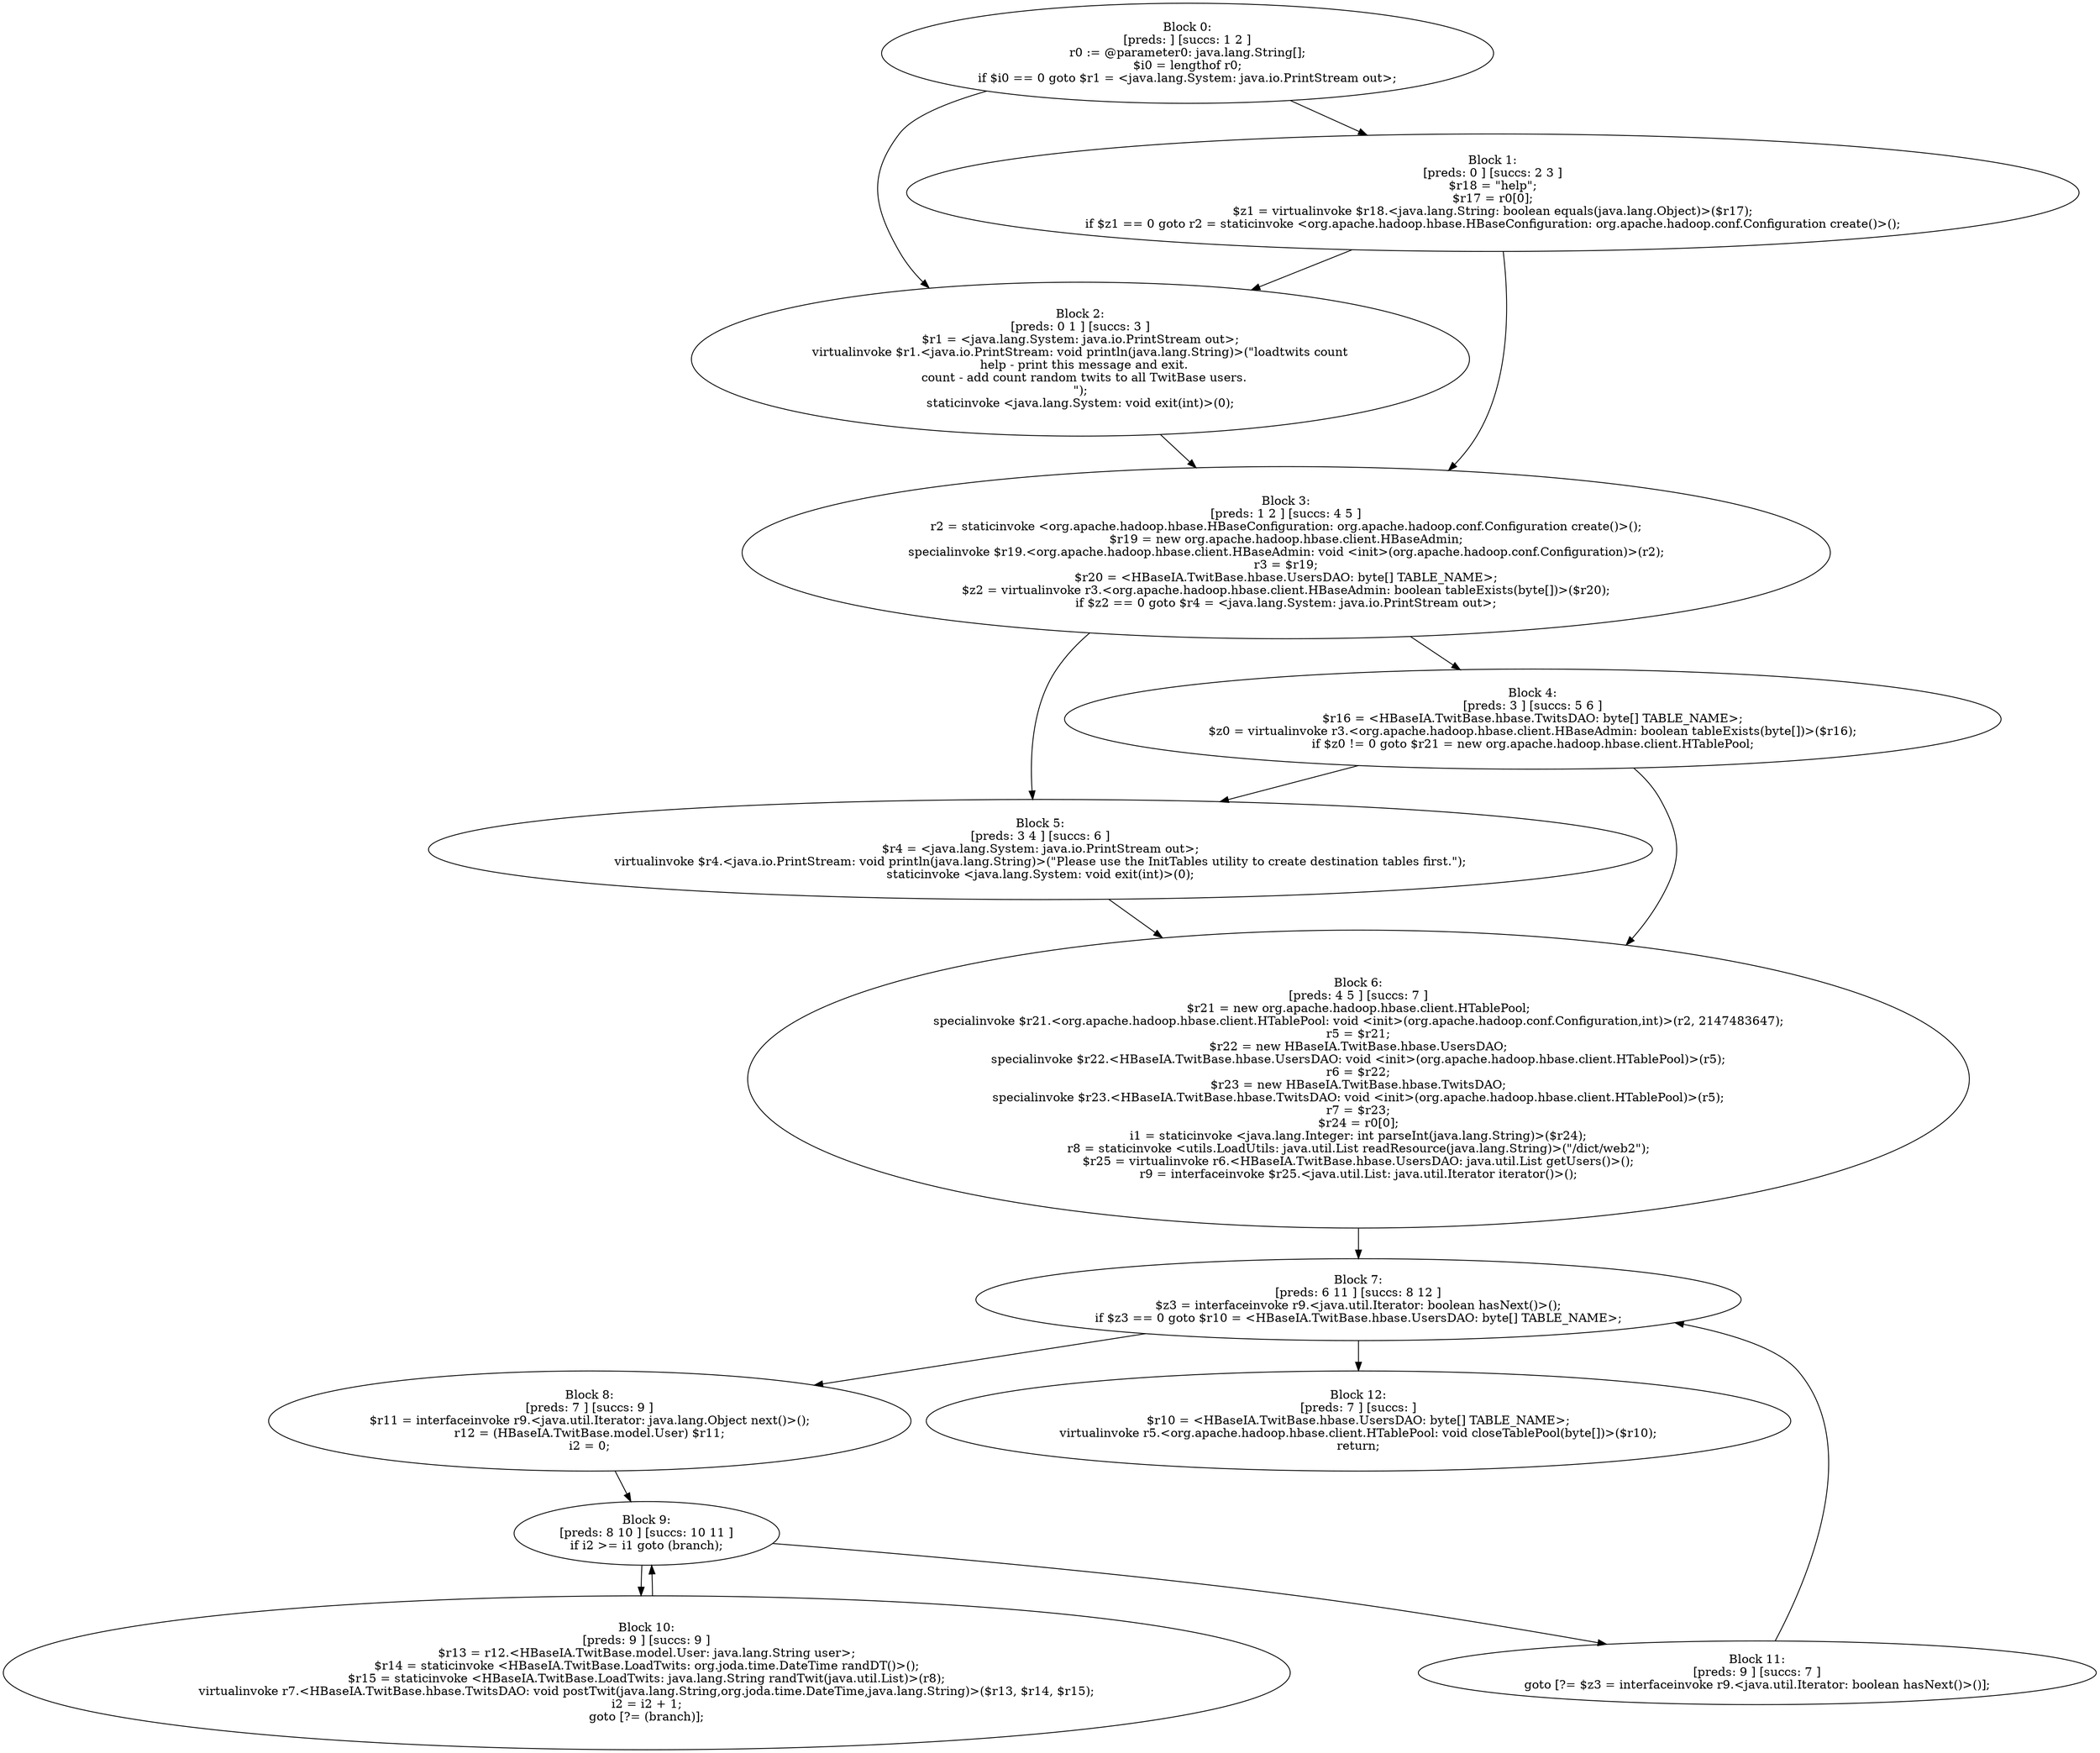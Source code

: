 digraph "unitGraph" {
    "Block 0:
[preds: ] [succs: 1 2 ]
r0 := @parameter0: java.lang.String[];
$i0 = lengthof r0;
if $i0 == 0 goto $r1 = <java.lang.System: java.io.PrintStream out>;
"
    "Block 1:
[preds: 0 ] [succs: 2 3 ]
$r18 = \"help\";
$r17 = r0[0];
$z1 = virtualinvoke $r18.<java.lang.String: boolean equals(java.lang.Object)>($r17);
if $z1 == 0 goto r2 = staticinvoke <org.apache.hadoop.hbase.HBaseConfiguration: org.apache.hadoop.conf.Configuration create()>();
"
    "Block 2:
[preds: 0 1 ] [succs: 3 ]
$r1 = <java.lang.System: java.io.PrintStream out>;
virtualinvoke $r1.<java.io.PrintStream: void println(java.lang.String)>(\"loadtwits count\n  help - print this message and exit.\n  count - add count random twits to all TwitBase users.\n\");
staticinvoke <java.lang.System: void exit(int)>(0);
"
    "Block 3:
[preds: 1 2 ] [succs: 4 5 ]
r2 = staticinvoke <org.apache.hadoop.hbase.HBaseConfiguration: org.apache.hadoop.conf.Configuration create()>();
$r19 = new org.apache.hadoop.hbase.client.HBaseAdmin;
specialinvoke $r19.<org.apache.hadoop.hbase.client.HBaseAdmin: void <init>(org.apache.hadoop.conf.Configuration)>(r2);
r3 = $r19;
$r20 = <HBaseIA.TwitBase.hbase.UsersDAO: byte[] TABLE_NAME>;
$z2 = virtualinvoke r3.<org.apache.hadoop.hbase.client.HBaseAdmin: boolean tableExists(byte[])>($r20);
if $z2 == 0 goto $r4 = <java.lang.System: java.io.PrintStream out>;
"
    "Block 4:
[preds: 3 ] [succs: 5 6 ]
$r16 = <HBaseIA.TwitBase.hbase.TwitsDAO: byte[] TABLE_NAME>;
$z0 = virtualinvoke r3.<org.apache.hadoop.hbase.client.HBaseAdmin: boolean tableExists(byte[])>($r16);
if $z0 != 0 goto $r21 = new org.apache.hadoop.hbase.client.HTablePool;
"
    "Block 5:
[preds: 3 4 ] [succs: 6 ]
$r4 = <java.lang.System: java.io.PrintStream out>;
virtualinvoke $r4.<java.io.PrintStream: void println(java.lang.String)>(\"Please use the InitTables utility to create destination tables first.\");
staticinvoke <java.lang.System: void exit(int)>(0);
"
    "Block 6:
[preds: 4 5 ] [succs: 7 ]
$r21 = new org.apache.hadoop.hbase.client.HTablePool;
specialinvoke $r21.<org.apache.hadoop.hbase.client.HTablePool: void <init>(org.apache.hadoop.conf.Configuration,int)>(r2, 2147483647);
r5 = $r21;
$r22 = new HBaseIA.TwitBase.hbase.UsersDAO;
specialinvoke $r22.<HBaseIA.TwitBase.hbase.UsersDAO: void <init>(org.apache.hadoop.hbase.client.HTablePool)>(r5);
r6 = $r22;
$r23 = new HBaseIA.TwitBase.hbase.TwitsDAO;
specialinvoke $r23.<HBaseIA.TwitBase.hbase.TwitsDAO: void <init>(org.apache.hadoop.hbase.client.HTablePool)>(r5);
r7 = $r23;
$r24 = r0[0];
i1 = staticinvoke <java.lang.Integer: int parseInt(java.lang.String)>($r24);
r8 = staticinvoke <utils.LoadUtils: java.util.List readResource(java.lang.String)>(\"/dict/web2\");
$r25 = virtualinvoke r6.<HBaseIA.TwitBase.hbase.UsersDAO: java.util.List getUsers()>();
r9 = interfaceinvoke $r25.<java.util.List: java.util.Iterator iterator()>();
"
    "Block 7:
[preds: 6 11 ] [succs: 8 12 ]
$z3 = interfaceinvoke r9.<java.util.Iterator: boolean hasNext()>();
if $z3 == 0 goto $r10 = <HBaseIA.TwitBase.hbase.UsersDAO: byte[] TABLE_NAME>;
"
    "Block 8:
[preds: 7 ] [succs: 9 ]
$r11 = interfaceinvoke r9.<java.util.Iterator: java.lang.Object next()>();
r12 = (HBaseIA.TwitBase.model.User) $r11;
i2 = 0;
"
    "Block 9:
[preds: 8 10 ] [succs: 10 11 ]
if i2 >= i1 goto (branch);
"
    "Block 10:
[preds: 9 ] [succs: 9 ]
$r13 = r12.<HBaseIA.TwitBase.model.User: java.lang.String user>;
$r14 = staticinvoke <HBaseIA.TwitBase.LoadTwits: org.joda.time.DateTime randDT()>();
$r15 = staticinvoke <HBaseIA.TwitBase.LoadTwits: java.lang.String randTwit(java.util.List)>(r8);
virtualinvoke r7.<HBaseIA.TwitBase.hbase.TwitsDAO: void postTwit(java.lang.String,org.joda.time.DateTime,java.lang.String)>($r13, $r14, $r15);
i2 = i2 + 1;
goto [?= (branch)];
"
    "Block 11:
[preds: 9 ] [succs: 7 ]
goto [?= $z3 = interfaceinvoke r9.<java.util.Iterator: boolean hasNext()>()];
"
    "Block 12:
[preds: 7 ] [succs: ]
$r10 = <HBaseIA.TwitBase.hbase.UsersDAO: byte[] TABLE_NAME>;
virtualinvoke r5.<org.apache.hadoop.hbase.client.HTablePool: void closeTablePool(byte[])>($r10);
return;
"
    "Block 0:
[preds: ] [succs: 1 2 ]
r0 := @parameter0: java.lang.String[];
$i0 = lengthof r0;
if $i0 == 0 goto $r1 = <java.lang.System: java.io.PrintStream out>;
"->"Block 1:
[preds: 0 ] [succs: 2 3 ]
$r18 = \"help\";
$r17 = r0[0];
$z1 = virtualinvoke $r18.<java.lang.String: boolean equals(java.lang.Object)>($r17);
if $z1 == 0 goto r2 = staticinvoke <org.apache.hadoop.hbase.HBaseConfiguration: org.apache.hadoop.conf.Configuration create()>();
";
    "Block 0:
[preds: ] [succs: 1 2 ]
r0 := @parameter0: java.lang.String[];
$i0 = lengthof r0;
if $i0 == 0 goto $r1 = <java.lang.System: java.io.PrintStream out>;
"->"Block 2:
[preds: 0 1 ] [succs: 3 ]
$r1 = <java.lang.System: java.io.PrintStream out>;
virtualinvoke $r1.<java.io.PrintStream: void println(java.lang.String)>(\"loadtwits count\n  help - print this message and exit.\n  count - add count random twits to all TwitBase users.\n\");
staticinvoke <java.lang.System: void exit(int)>(0);
";
    "Block 1:
[preds: 0 ] [succs: 2 3 ]
$r18 = \"help\";
$r17 = r0[0];
$z1 = virtualinvoke $r18.<java.lang.String: boolean equals(java.lang.Object)>($r17);
if $z1 == 0 goto r2 = staticinvoke <org.apache.hadoop.hbase.HBaseConfiguration: org.apache.hadoop.conf.Configuration create()>();
"->"Block 2:
[preds: 0 1 ] [succs: 3 ]
$r1 = <java.lang.System: java.io.PrintStream out>;
virtualinvoke $r1.<java.io.PrintStream: void println(java.lang.String)>(\"loadtwits count\n  help - print this message and exit.\n  count - add count random twits to all TwitBase users.\n\");
staticinvoke <java.lang.System: void exit(int)>(0);
";
    "Block 1:
[preds: 0 ] [succs: 2 3 ]
$r18 = \"help\";
$r17 = r0[0];
$z1 = virtualinvoke $r18.<java.lang.String: boolean equals(java.lang.Object)>($r17);
if $z1 == 0 goto r2 = staticinvoke <org.apache.hadoop.hbase.HBaseConfiguration: org.apache.hadoop.conf.Configuration create()>();
"->"Block 3:
[preds: 1 2 ] [succs: 4 5 ]
r2 = staticinvoke <org.apache.hadoop.hbase.HBaseConfiguration: org.apache.hadoop.conf.Configuration create()>();
$r19 = new org.apache.hadoop.hbase.client.HBaseAdmin;
specialinvoke $r19.<org.apache.hadoop.hbase.client.HBaseAdmin: void <init>(org.apache.hadoop.conf.Configuration)>(r2);
r3 = $r19;
$r20 = <HBaseIA.TwitBase.hbase.UsersDAO: byte[] TABLE_NAME>;
$z2 = virtualinvoke r3.<org.apache.hadoop.hbase.client.HBaseAdmin: boolean tableExists(byte[])>($r20);
if $z2 == 0 goto $r4 = <java.lang.System: java.io.PrintStream out>;
";
    "Block 2:
[preds: 0 1 ] [succs: 3 ]
$r1 = <java.lang.System: java.io.PrintStream out>;
virtualinvoke $r1.<java.io.PrintStream: void println(java.lang.String)>(\"loadtwits count\n  help - print this message and exit.\n  count - add count random twits to all TwitBase users.\n\");
staticinvoke <java.lang.System: void exit(int)>(0);
"->"Block 3:
[preds: 1 2 ] [succs: 4 5 ]
r2 = staticinvoke <org.apache.hadoop.hbase.HBaseConfiguration: org.apache.hadoop.conf.Configuration create()>();
$r19 = new org.apache.hadoop.hbase.client.HBaseAdmin;
specialinvoke $r19.<org.apache.hadoop.hbase.client.HBaseAdmin: void <init>(org.apache.hadoop.conf.Configuration)>(r2);
r3 = $r19;
$r20 = <HBaseIA.TwitBase.hbase.UsersDAO: byte[] TABLE_NAME>;
$z2 = virtualinvoke r3.<org.apache.hadoop.hbase.client.HBaseAdmin: boolean tableExists(byte[])>($r20);
if $z2 == 0 goto $r4 = <java.lang.System: java.io.PrintStream out>;
";
    "Block 3:
[preds: 1 2 ] [succs: 4 5 ]
r2 = staticinvoke <org.apache.hadoop.hbase.HBaseConfiguration: org.apache.hadoop.conf.Configuration create()>();
$r19 = new org.apache.hadoop.hbase.client.HBaseAdmin;
specialinvoke $r19.<org.apache.hadoop.hbase.client.HBaseAdmin: void <init>(org.apache.hadoop.conf.Configuration)>(r2);
r3 = $r19;
$r20 = <HBaseIA.TwitBase.hbase.UsersDAO: byte[] TABLE_NAME>;
$z2 = virtualinvoke r3.<org.apache.hadoop.hbase.client.HBaseAdmin: boolean tableExists(byte[])>($r20);
if $z2 == 0 goto $r4 = <java.lang.System: java.io.PrintStream out>;
"->"Block 4:
[preds: 3 ] [succs: 5 6 ]
$r16 = <HBaseIA.TwitBase.hbase.TwitsDAO: byte[] TABLE_NAME>;
$z0 = virtualinvoke r3.<org.apache.hadoop.hbase.client.HBaseAdmin: boolean tableExists(byte[])>($r16);
if $z0 != 0 goto $r21 = new org.apache.hadoop.hbase.client.HTablePool;
";
    "Block 3:
[preds: 1 2 ] [succs: 4 5 ]
r2 = staticinvoke <org.apache.hadoop.hbase.HBaseConfiguration: org.apache.hadoop.conf.Configuration create()>();
$r19 = new org.apache.hadoop.hbase.client.HBaseAdmin;
specialinvoke $r19.<org.apache.hadoop.hbase.client.HBaseAdmin: void <init>(org.apache.hadoop.conf.Configuration)>(r2);
r3 = $r19;
$r20 = <HBaseIA.TwitBase.hbase.UsersDAO: byte[] TABLE_NAME>;
$z2 = virtualinvoke r3.<org.apache.hadoop.hbase.client.HBaseAdmin: boolean tableExists(byte[])>($r20);
if $z2 == 0 goto $r4 = <java.lang.System: java.io.PrintStream out>;
"->"Block 5:
[preds: 3 4 ] [succs: 6 ]
$r4 = <java.lang.System: java.io.PrintStream out>;
virtualinvoke $r4.<java.io.PrintStream: void println(java.lang.String)>(\"Please use the InitTables utility to create destination tables first.\");
staticinvoke <java.lang.System: void exit(int)>(0);
";
    "Block 4:
[preds: 3 ] [succs: 5 6 ]
$r16 = <HBaseIA.TwitBase.hbase.TwitsDAO: byte[] TABLE_NAME>;
$z0 = virtualinvoke r3.<org.apache.hadoop.hbase.client.HBaseAdmin: boolean tableExists(byte[])>($r16);
if $z0 != 0 goto $r21 = new org.apache.hadoop.hbase.client.HTablePool;
"->"Block 5:
[preds: 3 4 ] [succs: 6 ]
$r4 = <java.lang.System: java.io.PrintStream out>;
virtualinvoke $r4.<java.io.PrintStream: void println(java.lang.String)>(\"Please use the InitTables utility to create destination tables first.\");
staticinvoke <java.lang.System: void exit(int)>(0);
";
    "Block 4:
[preds: 3 ] [succs: 5 6 ]
$r16 = <HBaseIA.TwitBase.hbase.TwitsDAO: byte[] TABLE_NAME>;
$z0 = virtualinvoke r3.<org.apache.hadoop.hbase.client.HBaseAdmin: boolean tableExists(byte[])>($r16);
if $z0 != 0 goto $r21 = new org.apache.hadoop.hbase.client.HTablePool;
"->"Block 6:
[preds: 4 5 ] [succs: 7 ]
$r21 = new org.apache.hadoop.hbase.client.HTablePool;
specialinvoke $r21.<org.apache.hadoop.hbase.client.HTablePool: void <init>(org.apache.hadoop.conf.Configuration,int)>(r2, 2147483647);
r5 = $r21;
$r22 = new HBaseIA.TwitBase.hbase.UsersDAO;
specialinvoke $r22.<HBaseIA.TwitBase.hbase.UsersDAO: void <init>(org.apache.hadoop.hbase.client.HTablePool)>(r5);
r6 = $r22;
$r23 = new HBaseIA.TwitBase.hbase.TwitsDAO;
specialinvoke $r23.<HBaseIA.TwitBase.hbase.TwitsDAO: void <init>(org.apache.hadoop.hbase.client.HTablePool)>(r5);
r7 = $r23;
$r24 = r0[0];
i1 = staticinvoke <java.lang.Integer: int parseInt(java.lang.String)>($r24);
r8 = staticinvoke <utils.LoadUtils: java.util.List readResource(java.lang.String)>(\"/dict/web2\");
$r25 = virtualinvoke r6.<HBaseIA.TwitBase.hbase.UsersDAO: java.util.List getUsers()>();
r9 = interfaceinvoke $r25.<java.util.List: java.util.Iterator iterator()>();
";
    "Block 5:
[preds: 3 4 ] [succs: 6 ]
$r4 = <java.lang.System: java.io.PrintStream out>;
virtualinvoke $r4.<java.io.PrintStream: void println(java.lang.String)>(\"Please use the InitTables utility to create destination tables first.\");
staticinvoke <java.lang.System: void exit(int)>(0);
"->"Block 6:
[preds: 4 5 ] [succs: 7 ]
$r21 = new org.apache.hadoop.hbase.client.HTablePool;
specialinvoke $r21.<org.apache.hadoop.hbase.client.HTablePool: void <init>(org.apache.hadoop.conf.Configuration,int)>(r2, 2147483647);
r5 = $r21;
$r22 = new HBaseIA.TwitBase.hbase.UsersDAO;
specialinvoke $r22.<HBaseIA.TwitBase.hbase.UsersDAO: void <init>(org.apache.hadoop.hbase.client.HTablePool)>(r5);
r6 = $r22;
$r23 = new HBaseIA.TwitBase.hbase.TwitsDAO;
specialinvoke $r23.<HBaseIA.TwitBase.hbase.TwitsDAO: void <init>(org.apache.hadoop.hbase.client.HTablePool)>(r5);
r7 = $r23;
$r24 = r0[0];
i1 = staticinvoke <java.lang.Integer: int parseInt(java.lang.String)>($r24);
r8 = staticinvoke <utils.LoadUtils: java.util.List readResource(java.lang.String)>(\"/dict/web2\");
$r25 = virtualinvoke r6.<HBaseIA.TwitBase.hbase.UsersDAO: java.util.List getUsers()>();
r9 = interfaceinvoke $r25.<java.util.List: java.util.Iterator iterator()>();
";
    "Block 6:
[preds: 4 5 ] [succs: 7 ]
$r21 = new org.apache.hadoop.hbase.client.HTablePool;
specialinvoke $r21.<org.apache.hadoop.hbase.client.HTablePool: void <init>(org.apache.hadoop.conf.Configuration,int)>(r2, 2147483647);
r5 = $r21;
$r22 = new HBaseIA.TwitBase.hbase.UsersDAO;
specialinvoke $r22.<HBaseIA.TwitBase.hbase.UsersDAO: void <init>(org.apache.hadoop.hbase.client.HTablePool)>(r5);
r6 = $r22;
$r23 = new HBaseIA.TwitBase.hbase.TwitsDAO;
specialinvoke $r23.<HBaseIA.TwitBase.hbase.TwitsDAO: void <init>(org.apache.hadoop.hbase.client.HTablePool)>(r5);
r7 = $r23;
$r24 = r0[0];
i1 = staticinvoke <java.lang.Integer: int parseInt(java.lang.String)>($r24);
r8 = staticinvoke <utils.LoadUtils: java.util.List readResource(java.lang.String)>(\"/dict/web2\");
$r25 = virtualinvoke r6.<HBaseIA.TwitBase.hbase.UsersDAO: java.util.List getUsers()>();
r9 = interfaceinvoke $r25.<java.util.List: java.util.Iterator iterator()>();
"->"Block 7:
[preds: 6 11 ] [succs: 8 12 ]
$z3 = interfaceinvoke r9.<java.util.Iterator: boolean hasNext()>();
if $z3 == 0 goto $r10 = <HBaseIA.TwitBase.hbase.UsersDAO: byte[] TABLE_NAME>;
";
    "Block 7:
[preds: 6 11 ] [succs: 8 12 ]
$z3 = interfaceinvoke r9.<java.util.Iterator: boolean hasNext()>();
if $z3 == 0 goto $r10 = <HBaseIA.TwitBase.hbase.UsersDAO: byte[] TABLE_NAME>;
"->"Block 8:
[preds: 7 ] [succs: 9 ]
$r11 = interfaceinvoke r9.<java.util.Iterator: java.lang.Object next()>();
r12 = (HBaseIA.TwitBase.model.User) $r11;
i2 = 0;
";
    "Block 7:
[preds: 6 11 ] [succs: 8 12 ]
$z3 = interfaceinvoke r9.<java.util.Iterator: boolean hasNext()>();
if $z3 == 0 goto $r10 = <HBaseIA.TwitBase.hbase.UsersDAO: byte[] TABLE_NAME>;
"->"Block 12:
[preds: 7 ] [succs: ]
$r10 = <HBaseIA.TwitBase.hbase.UsersDAO: byte[] TABLE_NAME>;
virtualinvoke r5.<org.apache.hadoop.hbase.client.HTablePool: void closeTablePool(byte[])>($r10);
return;
";
    "Block 8:
[preds: 7 ] [succs: 9 ]
$r11 = interfaceinvoke r9.<java.util.Iterator: java.lang.Object next()>();
r12 = (HBaseIA.TwitBase.model.User) $r11;
i2 = 0;
"->"Block 9:
[preds: 8 10 ] [succs: 10 11 ]
if i2 >= i1 goto (branch);
";
    "Block 9:
[preds: 8 10 ] [succs: 10 11 ]
if i2 >= i1 goto (branch);
"->"Block 10:
[preds: 9 ] [succs: 9 ]
$r13 = r12.<HBaseIA.TwitBase.model.User: java.lang.String user>;
$r14 = staticinvoke <HBaseIA.TwitBase.LoadTwits: org.joda.time.DateTime randDT()>();
$r15 = staticinvoke <HBaseIA.TwitBase.LoadTwits: java.lang.String randTwit(java.util.List)>(r8);
virtualinvoke r7.<HBaseIA.TwitBase.hbase.TwitsDAO: void postTwit(java.lang.String,org.joda.time.DateTime,java.lang.String)>($r13, $r14, $r15);
i2 = i2 + 1;
goto [?= (branch)];
";
    "Block 9:
[preds: 8 10 ] [succs: 10 11 ]
if i2 >= i1 goto (branch);
"->"Block 11:
[preds: 9 ] [succs: 7 ]
goto [?= $z3 = interfaceinvoke r9.<java.util.Iterator: boolean hasNext()>()];
";
    "Block 10:
[preds: 9 ] [succs: 9 ]
$r13 = r12.<HBaseIA.TwitBase.model.User: java.lang.String user>;
$r14 = staticinvoke <HBaseIA.TwitBase.LoadTwits: org.joda.time.DateTime randDT()>();
$r15 = staticinvoke <HBaseIA.TwitBase.LoadTwits: java.lang.String randTwit(java.util.List)>(r8);
virtualinvoke r7.<HBaseIA.TwitBase.hbase.TwitsDAO: void postTwit(java.lang.String,org.joda.time.DateTime,java.lang.String)>($r13, $r14, $r15);
i2 = i2 + 1;
goto [?= (branch)];
"->"Block 9:
[preds: 8 10 ] [succs: 10 11 ]
if i2 >= i1 goto (branch);
";
    "Block 11:
[preds: 9 ] [succs: 7 ]
goto [?= $z3 = interfaceinvoke r9.<java.util.Iterator: boolean hasNext()>()];
"->"Block 7:
[preds: 6 11 ] [succs: 8 12 ]
$z3 = interfaceinvoke r9.<java.util.Iterator: boolean hasNext()>();
if $z3 == 0 goto $r10 = <HBaseIA.TwitBase.hbase.UsersDAO: byte[] TABLE_NAME>;
";
}
